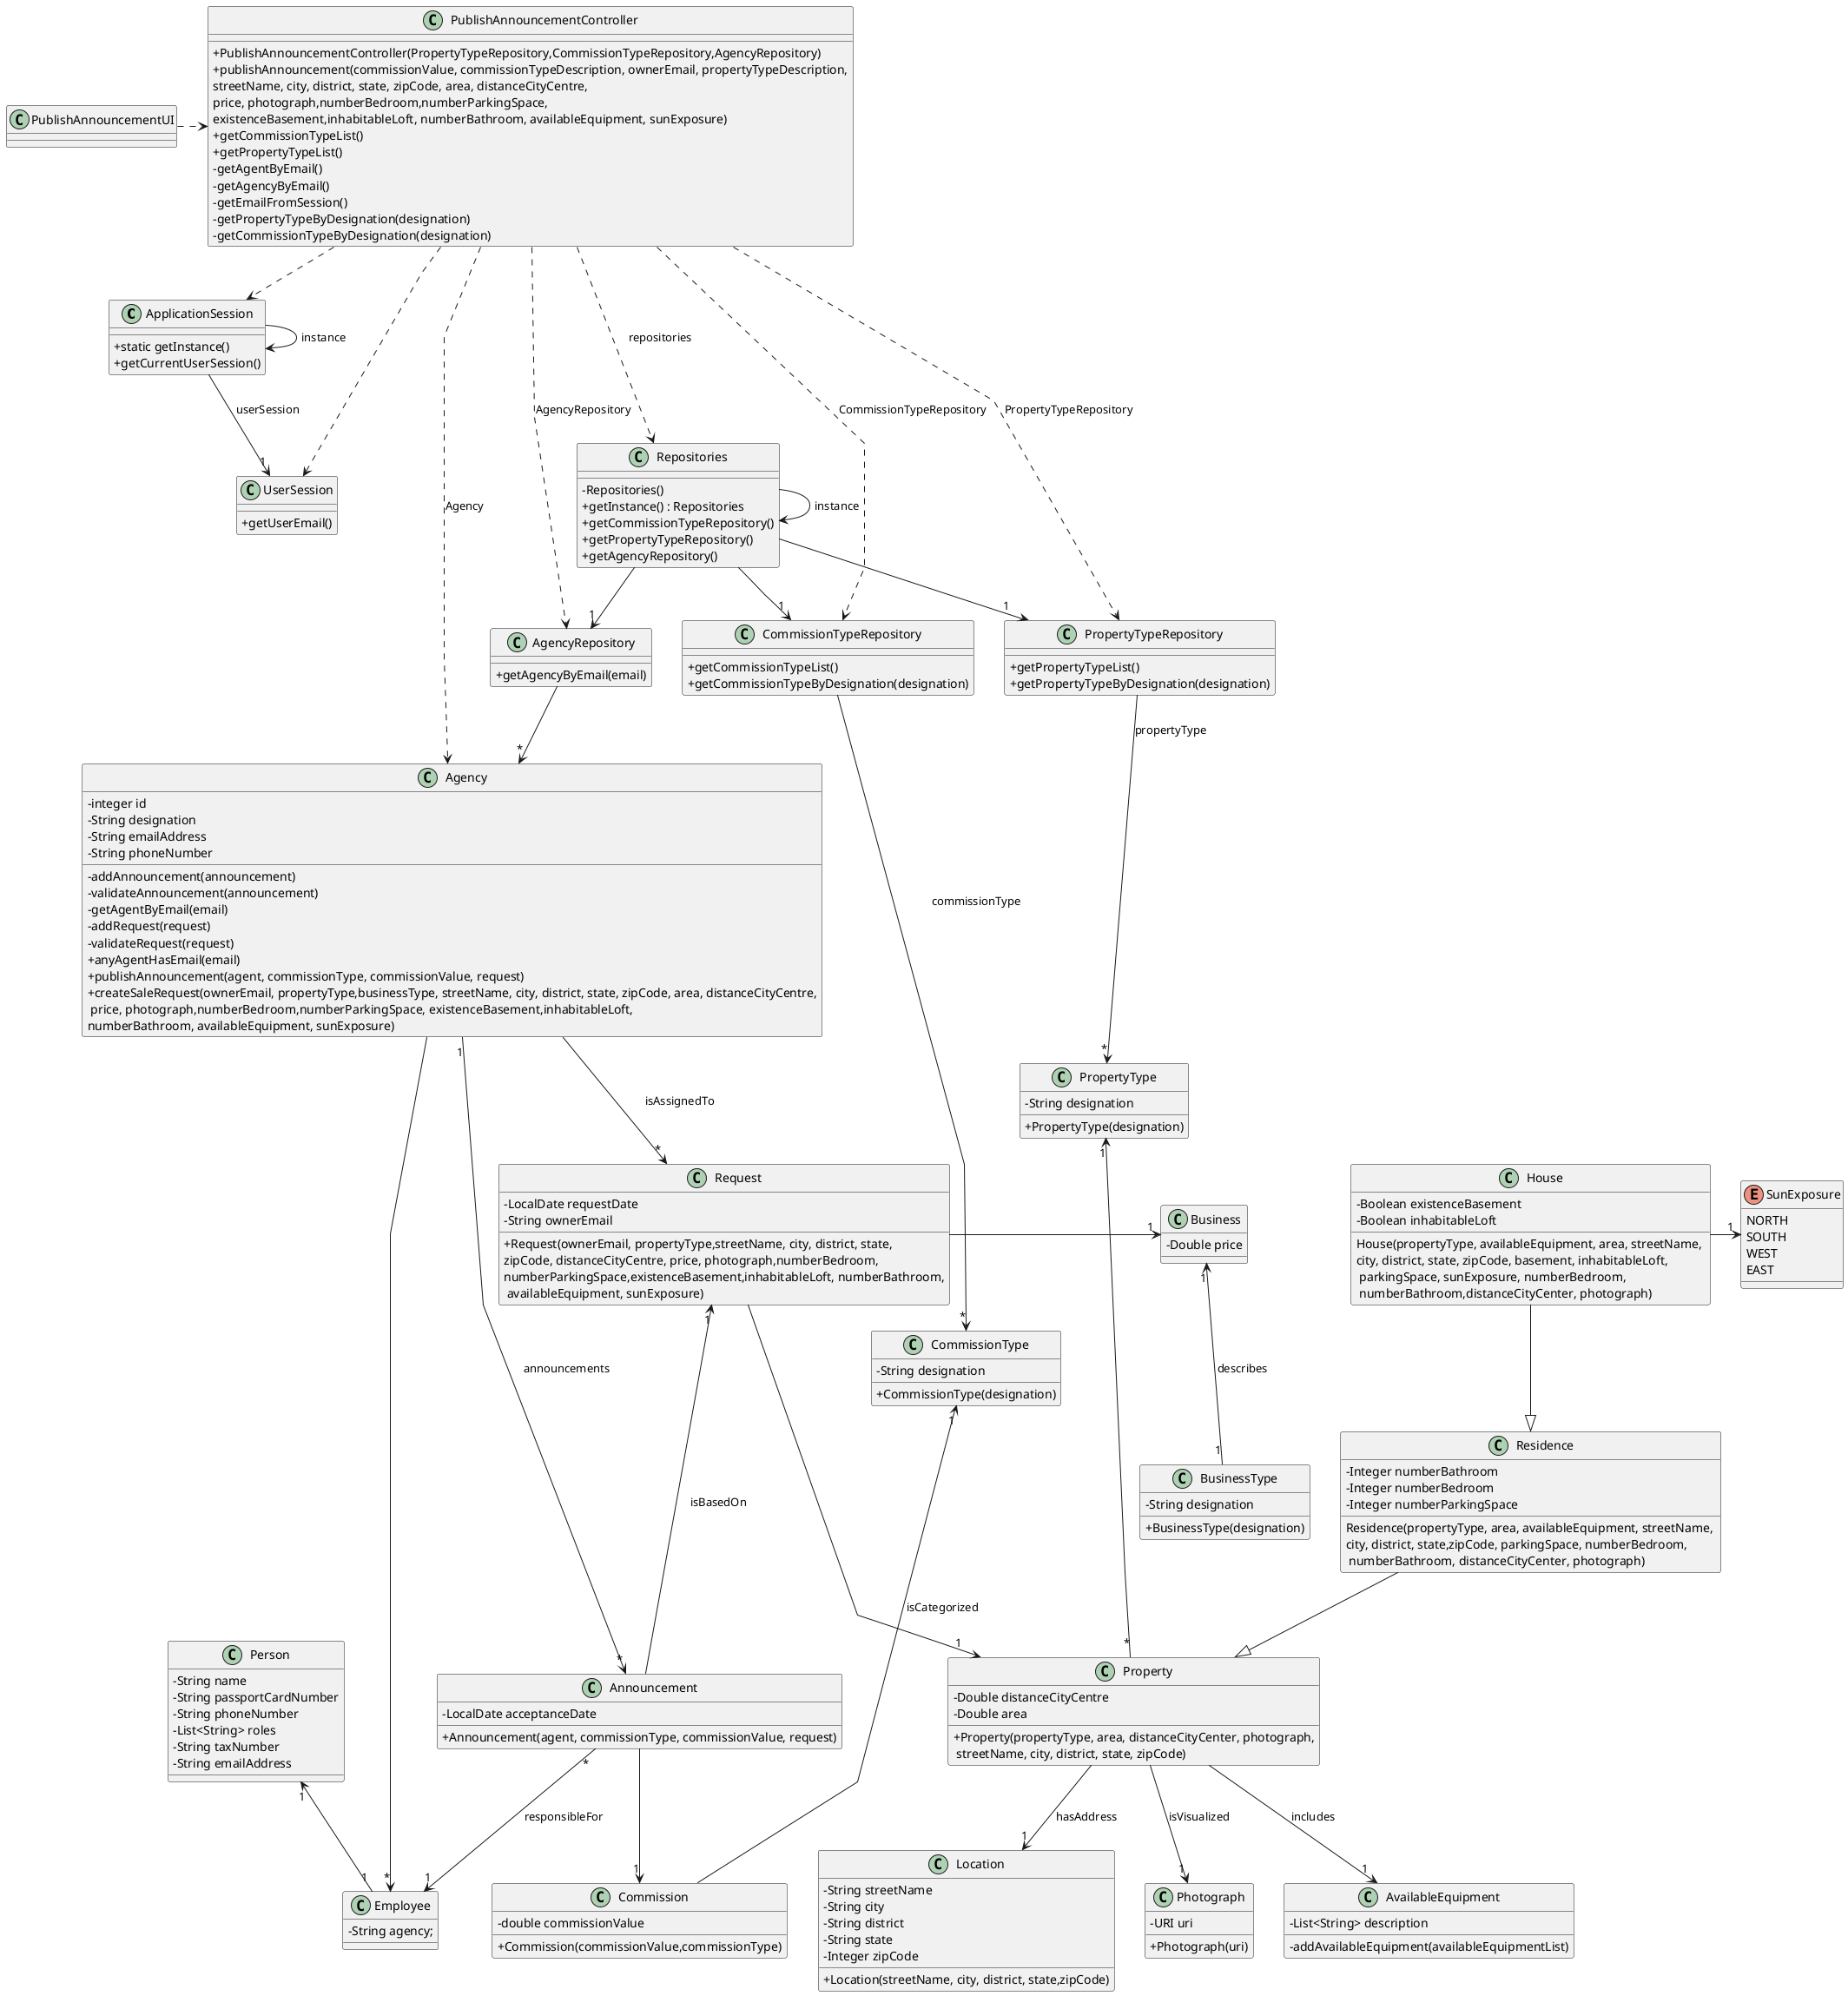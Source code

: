 @startuml
'skinparam monochrome true
skinparam packageStyle rectangle
skinparam shadowing false
skinparam linetype polyline
'skinparam linetype orto

skinparam classAttributeIconSize 0

'left to right direction

class ApplicationSession
{
    + static getInstance()
    + getCurrentUserSession()
}
class Property
{
    - Double distanceCityCentre
    - Double area
    + Property(propertyType, area, distanceCityCenter, photograph,\n streetName, city, district, state, zipCode)
}
class Location
{
    - String streetName
    - String city
    - String district
    - String state
    - Integer zipCode
    + Location(streetName, city, district, state,zipCode)
}
class Photograph
{
    - URI uri
    + Photograph(uri)
}
class AvailableEquipment
{
    - List<String> description
    - addAvailableEquipment(availableEquipmentList)
}

class UserSession
{
    + getUserEmail()
}

class Employee {
- String agency;
}

class Announcement {
    - LocalDate acceptanceDate
    + Announcement(agent, commissionType, commissionValue, request)
}
class Commission {
    - double commissionValue
    + Commission(commissionValue,commissionType)
}
class Request
{
    - LocalDate requestDate
    - String ownerEmail
    + Request(ownerEmail, propertyType,streetName, city, district, state,\nzipCode, distanceCityCentre, price, photograph,numberBedroom,\nnumberParkingSpace,existenceBasement,inhabitableLoft, numberBathroom,\n availableEquipment, sunExposure)

}
class Agency {
    - integer id
    - String designation
    - String emailAddress
    - String phoneNumber

    - addAnnouncement(announcement)
    - validateAnnouncement(announcement)
    - getAgentByEmail(email)
    - addRequest(request)
    - validateRequest(request)
    + anyAgentHasEmail(email)
    + publishAnnouncement(agent, commissionType, commissionValue, request)
    + createSaleRequest(ownerEmail, propertyType,businessType, streetName, city, district, state, zipCode, area, distanceCityCentre,\n price, photograph,numberBedroom,numberParkingSpace, existenceBasement,inhabitableLoft,\nnumberBathroom, availableEquipment, sunExposure)
}

class CommissionTypeRepository {
    + getCommissionTypeList()
    + getCommissionTypeByDesignation(designation)
}
class PropertyTypeRepository {
    + getPropertyTypeList()
    + getPropertyTypeByDesignation(designation)
}

class AgencyRepository {
    + getAgencyByEmail(email)
}

class Repositories {
    - Repositories()
    + getInstance() : Repositories
    + getCommissionTypeRepository()
    + getPropertyTypeRepository()
    + getAgencyRepository()
}

class PublishAnnouncementController {
    + PublishAnnouncementController(PropertyTypeRepository,CommissionTypeRepository,AgencyRepository)
    + publishAnnouncement(commissionValue, commissionTypeDescription, ownerEmail, propertyTypeDescription,\nstreetName, city, district, state, zipCode, area, distanceCityCentre,\nprice, photograph,numberBedroom,numberParkingSpace,\nexistenceBasement,inhabitableLoft, numberBathroom, availableEquipment, sunExposure)
    + getCommissionTypeList()
    + getPropertyTypeList()
    - getAgentByEmail()
    - getAgencyByEmail()
    - getEmailFromSession()
    - getPropertyTypeByDesignation(designation)
    - getCommissionTypeByDesignation(designation)
}
class PropertyType
{
    - String designation
    + PropertyType(designation)
}
class CommissionType
{
    - String designation
    + CommissionType(designation)
}
class PublishAnnouncementUI {
}
class Business
{
    - Double price
}
class BusinessType
{
- String designation
+ BusinessType(designation)
}
class Person{
- String name
- String passportCardNumber
- String phoneNumber
- List<String> roles
- String taxNumber
- String emailAddress
}
class Residence
{
    - Integer numberBathroom
    - Integer numberBedroom
    - Integer numberParkingSpace
    Residence(propertyType, area, availableEquipment, streetName, \ncity, district, state,zipCode, parkingSpace, numberBedroom,\n numberBathroom, distanceCityCenter, photograph)
}
class House
{
    - Boolean existenceBasement
    - Boolean inhabitableLoft
    House(propertyType, availableEquipment, area, streetName, \ncity, district, state, zipCode, basement, inhabitableLoft,\n parkingSpace, sunExposure, numberBedroom,\n numberBathroom,distanceCityCenter, photograph)
}
enum SunExposure
{
NORTH
SOUTH
WEST
EAST
}
    PublishAnnouncementUI .> PublishAnnouncementController
    PublishAnnouncementController .-> UserSession
    PublishAnnouncementController .-> ApplicationSession
    ApplicationSession -> ApplicationSession : instance
    ApplicationSession --> "1" UserSession: userSession
    PublishAnnouncementController .--> Repositories : repositories
    PublishAnnouncementController .-> PropertyTypeRepository : PropertyTypeRepository
    PublishAnnouncementController .-> CommissionTypeRepository : CommissionTypeRepository
    PublishAnnouncementController .-> AgencyRepository : AgencyRepository
    PublishAnnouncementController .---> Agency : Agency
    Repositories -> Repositories : instance
    Repositories --> "1" CommissionTypeRepository
    Repositories --> "1" PropertyTypeRepository
    Repositories --> "1" AgencyRepository
    AgencyRepository --> "*" Agency
    Agency "1" ----> "*" Announcement : announcements

    Announcement "*" --> "1" Employee : responsibleFor
    CommissionTypeRepository ---> "*" CommissionType : commissionType
    CommissionType "1" <-- Commission : isCategorized
    Announcement  --> "1" Commission
    Request "1" <-- Announcement : isBasedOn
    Request  ---> "1" Property
    Agency ----> "*" Employee

    PropertyTypeRepository  --> "*" PropertyType : propertyType
    PropertyType "1" <-- "*" Property
    Property  --> "1" Location : hasAddress
    Property  --> "1" Photograph : isVisualized
    Property  --> "1" AvailableEquipment : includes
    Agency --> "*" Request : isAssignedTo
    Request -> "1" Business
    Business "1" <-- "1" BusinessType : describes
    Residence --|> Property
    House --|> Residence
    House -> "1" SunExposure
    Person "1" <-- "1" Employee
@enduml